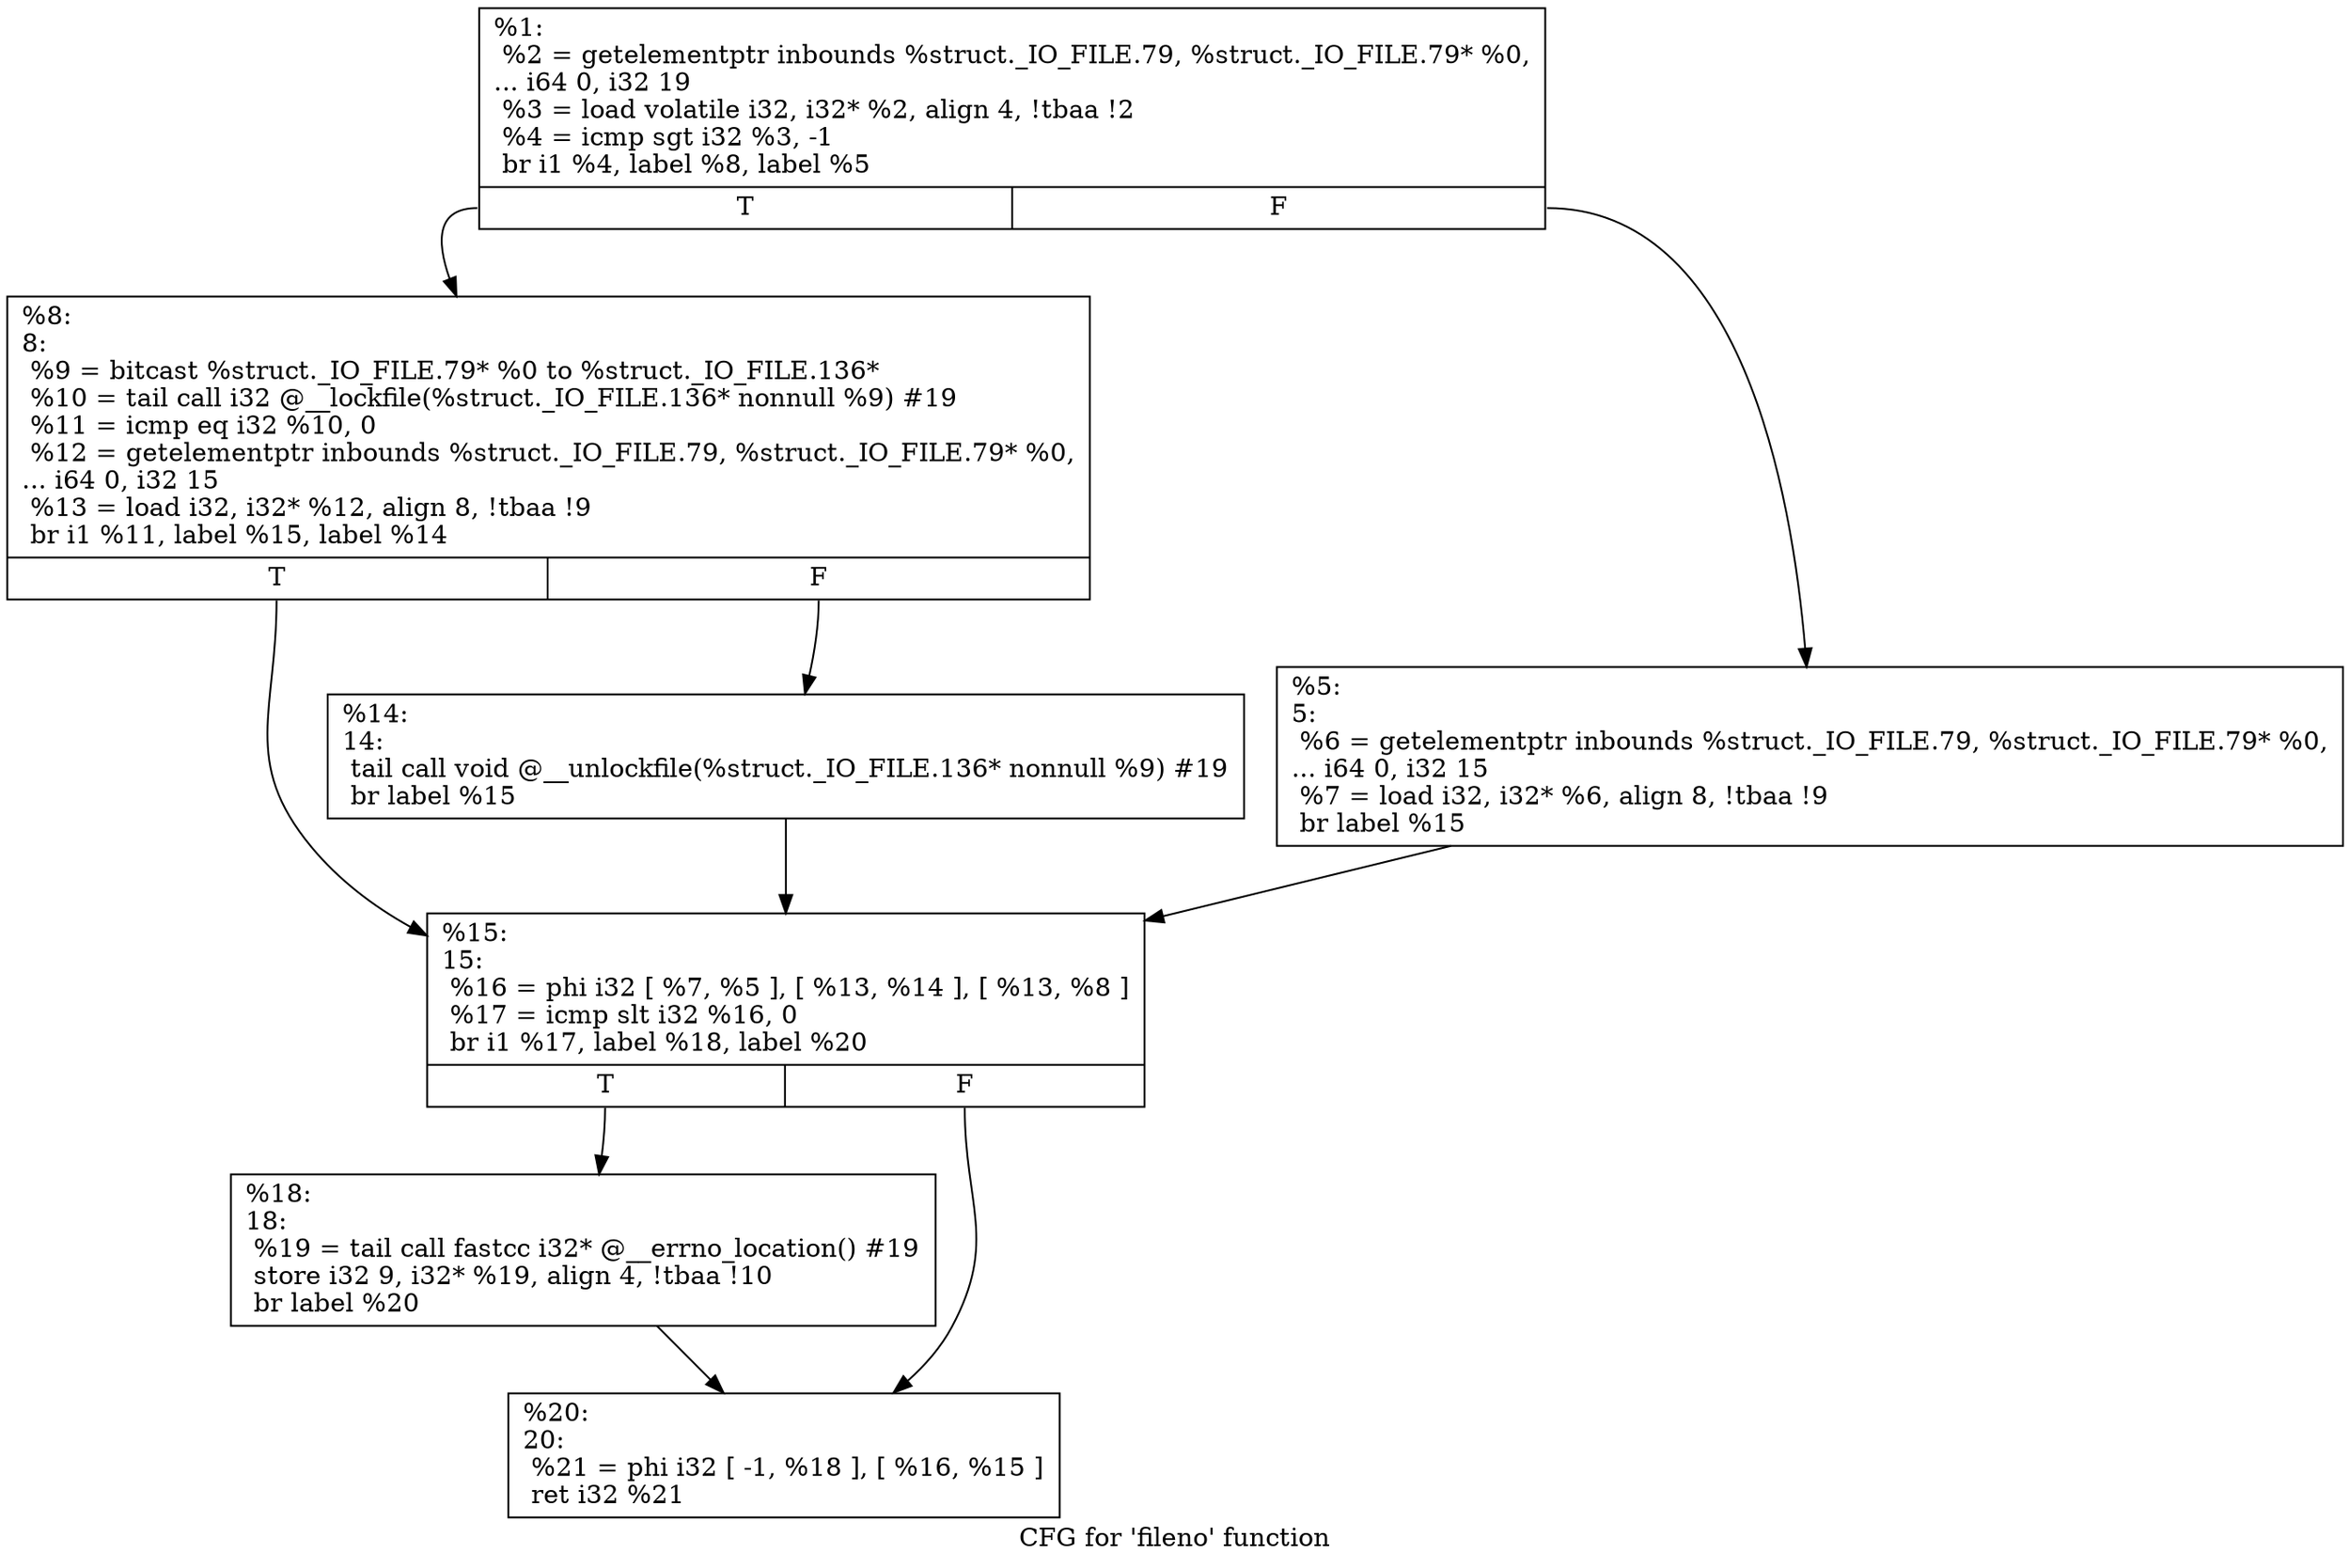 digraph "CFG for 'fileno' function" {
	label="CFG for 'fileno' function";

	Node0x1f1b360 [shape=record,label="{%1:\l  %2 = getelementptr inbounds %struct._IO_FILE.79, %struct._IO_FILE.79* %0,\l... i64 0, i32 19\l  %3 = load volatile i32, i32* %2, align 4, !tbaa !2\l  %4 = icmp sgt i32 %3, -1\l  br i1 %4, label %8, label %5\l|{<s0>T|<s1>F}}"];
	Node0x1f1b360:s0 -> Node0x1f1de00;
	Node0x1f1b360:s1 -> Node0x1f1dd80;
	Node0x1f1dd80 [shape=record,label="{%5:\l5:                                                \l  %6 = getelementptr inbounds %struct._IO_FILE.79, %struct._IO_FILE.79* %0,\l... i64 0, i32 15\l  %7 = load i32, i32* %6, align 8, !tbaa !9\l  br label %15\l}"];
	Node0x1f1dd80 -> Node0x1f1dea0;
	Node0x1f1de00 [shape=record,label="{%8:\l8:                                                \l  %9 = bitcast %struct._IO_FILE.79* %0 to %struct._IO_FILE.136*\l  %10 = tail call i32 @__lockfile(%struct._IO_FILE.136* nonnull %9) #19\l  %11 = icmp eq i32 %10, 0\l  %12 = getelementptr inbounds %struct._IO_FILE.79, %struct._IO_FILE.79* %0,\l... i64 0, i32 15\l  %13 = load i32, i32* %12, align 8, !tbaa !9\l  br i1 %11, label %15, label %14\l|{<s0>T|<s1>F}}"];
	Node0x1f1de00:s0 -> Node0x1f1dea0;
	Node0x1f1de00:s1 -> Node0x1f1de50;
	Node0x1f1de50 [shape=record,label="{%14:\l14:                                               \l  tail call void @__unlockfile(%struct._IO_FILE.136* nonnull %9) #19\l  br label %15\l}"];
	Node0x1f1de50 -> Node0x1f1dea0;
	Node0x1f1dea0 [shape=record,label="{%15:\l15:                                               \l  %16 = phi i32 [ %7, %5 ], [ %13, %14 ], [ %13, %8 ]\l  %17 = icmp slt i32 %16, 0\l  br i1 %17, label %18, label %20\l|{<s0>T|<s1>F}}"];
	Node0x1f1dea0:s0 -> Node0x1f1def0;
	Node0x1f1dea0:s1 -> Node0x1f1df40;
	Node0x1f1def0 [shape=record,label="{%18:\l18:                                               \l  %19 = tail call fastcc i32* @__errno_location() #19\l  store i32 9, i32* %19, align 4, !tbaa !10\l  br label %20\l}"];
	Node0x1f1def0 -> Node0x1f1df40;
	Node0x1f1df40 [shape=record,label="{%20:\l20:                                               \l  %21 = phi i32 [ -1, %18 ], [ %16, %15 ]\l  ret i32 %21\l}"];
}
